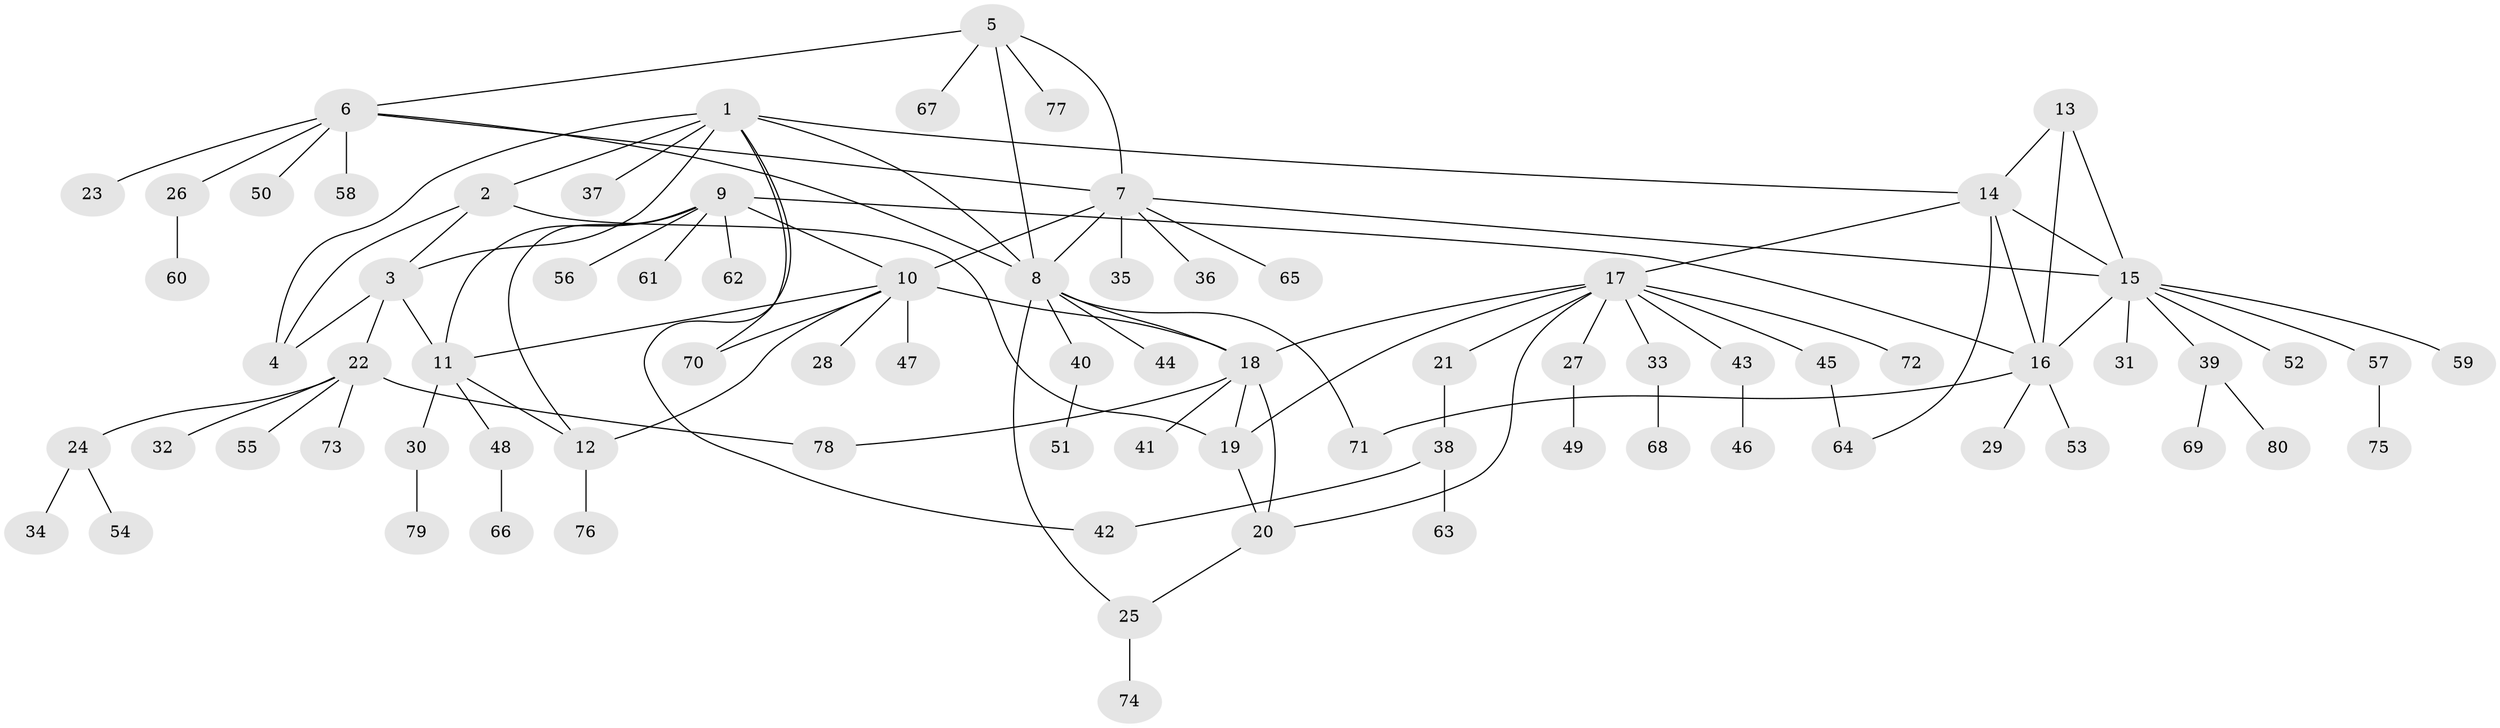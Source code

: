 // coarse degree distribution, {7: 0.05172413793103448, 5: 0.034482758620689655, 2: 0.1206896551724138, 3: 0.08620689655172414, 12: 0.017241379310344827, 13: 0.017241379310344827, 6: 0.06896551724137931, 9: 0.017241379310344827, 1: 0.5862068965517241}
// Generated by graph-tools (version 1.1) at 2025/42/03/06/25 10:42:13]
// undirected, 80 vertices, 106 edges
graph export_dot {
graph [start="1"]
  node [color=gray90,style=filled];
  1;
  2;
  3;
  4;
  5;
  6;
  7;
  8;
  9;
  10;
  11;
  12;
  13;
  14;
  15;
  16;
  17;
  18;
  19;
  20;
  21;
  22;
  23;
  24;
  25;
  26;
  27;
  28;
  29;
  30;
  31;
  32;
  33;
  34;
  35;
  36;
  37;
  38;
  39;
  40;
  41;
  42;
  43;
  44;
  45;
  46;
  47;
  48;
  49;
  50;
  51;
  52;
  53;
  54;
  55;
  56;
  57;
  58;
  59;
  60;
  61;
  62;
  63;
  64;
  65;
  66;
  67;
  68;
  69;
  70;
  71;
  72;
  73;
  74;
  75;
  76;
  77;
  78;
  79;
  80;
  1 -- 2;
  1 -- 3;
  1 -- 4;
  1 -- 8;
  1 -- 14;
  1 -- 37;
  1 -- 42;
  1 -- 70;
  2 -- 3;
  2 -- 4;
  2 -- 19;
  3 -- 4;
  3 -- 11;
  3 -- 22;
  5 -- 6;
  5 -- 7;
  5 -- 8;
  5 -- 67;
  5 -- 77;
  6 -- 7;
  6 -- 8;
  6 -- 23;
  6 -- 26;
  6 -- 50;
  6 -- 58;
  7 -- 8;
  7 -- 10;
  7 -- 15;
  7 -- 35;
  7 -- 36;
  7 -- 65;
  8 -- 18;
  8 -- 25;
  8 -- 40;
  8 -- 44;
  8 -- 71;
  9 -- 10;
  9 -- 11;
  9 -- 12;
  9 -- 16;
  9 -- 56;
  9 -- 61;
  9 -- 62;
  10 -- 11;
  10 -- 12;
  10 -- 18;
  10 -- 28;
  10 -- 47;
  10 -- 70;
  11 -- 12;
  11 -- 30;
  11 -- 48;
  12 -- 76;
  13 -- 14;
  13 -- 15;
  13 -- 16;
  14 -- 15;
  14 -- 16;
  14 -- 17;
  14 -- 64;
  15 -- 16;
  15 -- 31;
  15 -- 39;
  15 -- 52;
  15 -- 57;
  15 -- 59;
  16 -- 29;
  16 -- 53;
  16 -- 71;
  17 -- 18;
  17 -- 19;
  17 -- 20;
  17 -- 21;
  17 -- 27;
  17 -- 33;
  17 -- 43;
  17 -- 45;
  17 -- 72;
  18 -- 19;
  18 -- 20;
  18 -- 41;
  18 -- 78;
  19 -- 20;
  20 -- 25;
  21 -- 38;
  22 -- 24;
  22 -- 32;
  22 -- 55;
  22 -- 73;
  22 -- 78;
  24 -- 34;
  24 -- 54;
  25 -- 74;
  26 -- 60;
  27 -- 49;
  30 -- 79;
  33 -- 68;
  38 -- 42;
  38 -- 63;
  39 -- 69;
  39 -- 80;
  40 -- 51;
  43 -- 46;
  45 -- 64;
  48 -- 66;
  57 -- 75;
}
